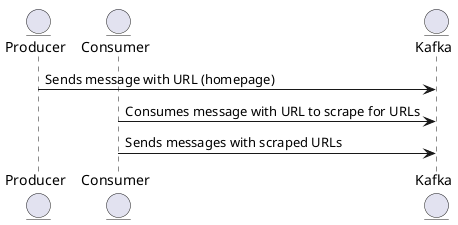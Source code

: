 @startuml
entity "Producer" as producer
entity "Consumer" as consumer
entity "Kafka" as kafka

producer -> kafka : Sends message with URL (homepage)
consumer -> kafka : Consumes message with URL to scrape for URLs
consumer -> kafka : Sends messages with scraped URLs
@enduml
